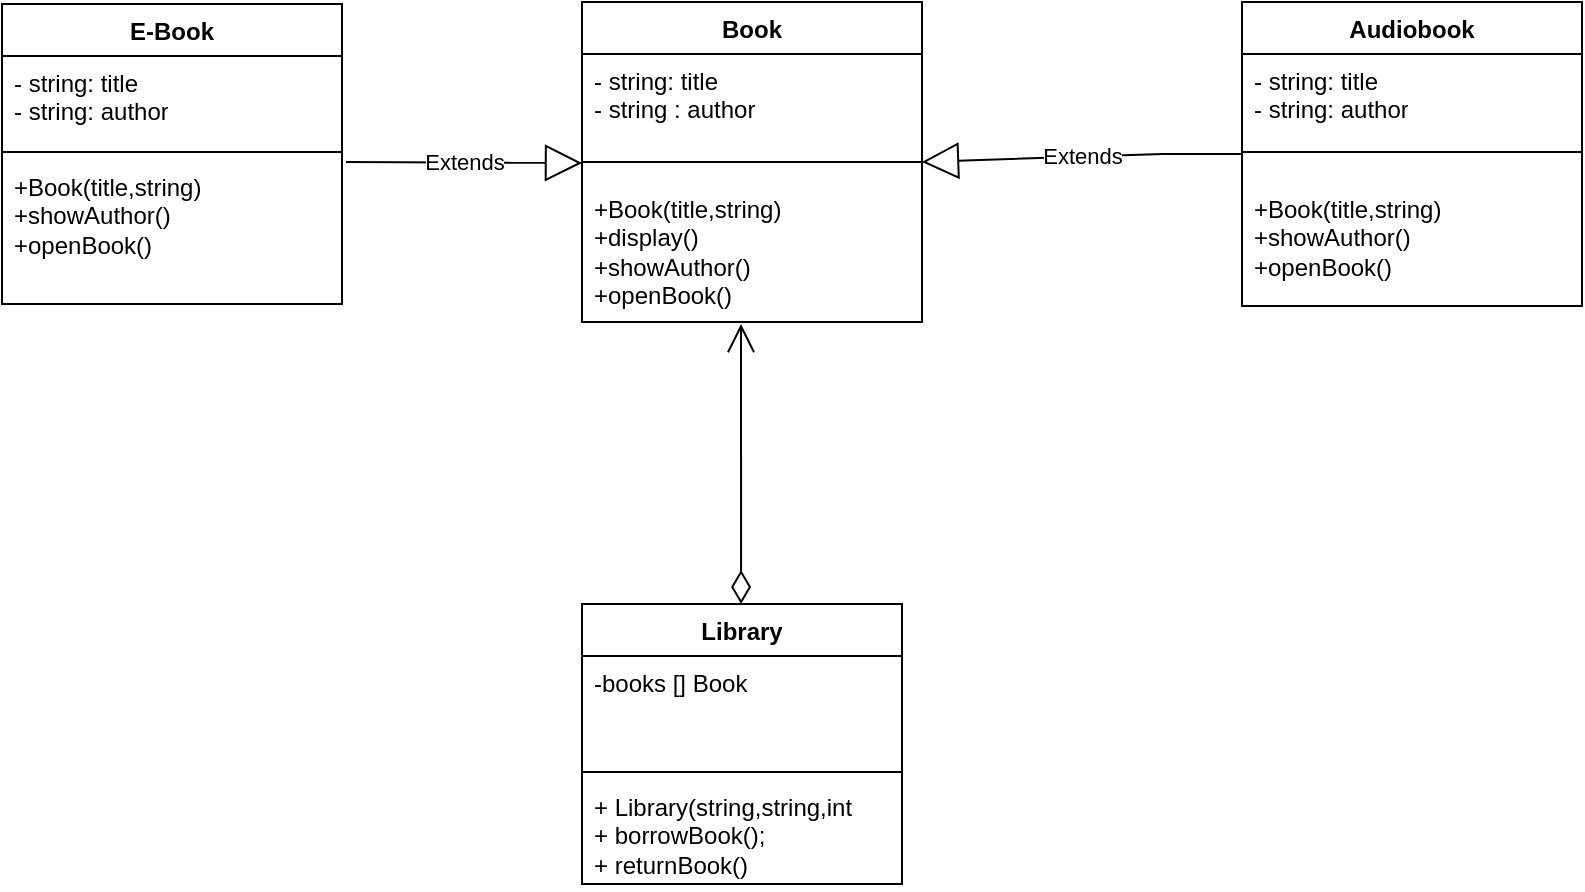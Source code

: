 <mxfile version="25.0.1">
  <diagram name="Strona-1" id="xuwnQsPe4J0_OlcqmmFR">
    <mxGraphModel dx="1434" dy="746" grid="1" gridSize="10" guides="1" tooltips="1" connect="1" arrows="1" fold="1" page="1" pageScale="1" pageWidth="827" pageHeight="1169" math="0" shadow="0">
      <root>
        <mxCell id="0" />
        <mxCell id="1" parent="0" />
        <mxCell id="by8P_SbaVHbA1wZob9lZ-1" value="Book" style="swimlane;fontStyle=1;align=center;verticalAlign=top;childLayout=stackLayout;horizontal=1;startSize=26;horizontalStack=0;resizeParent=1;resizeParentMax=0;resizeLast=0;collapsible=1;marginBottom=0;whiteSpace=wrap;html=1;" parent="1" vertex="1">
          <mxGeometry x="310" y="49" width="170" height="160" as="geometry" />
        </mxCell>
        <mxCell id="by8P_SbaVHbA1wZob9lZ-2" value="- string: title&lt;div&gt;- string : author&lt;/div&gt;" style="text;strokeColor=none;fillColor=none;align=left;verticalAlign=top;spacingLeft=4;spacingRight=4;overflow=hidden;rotatable=0;points=[[0,0.5],[1,0.5]];portConstraint=eastwest;whiteSpace=wrap;html=1;" parent="by8P_SbaVHbA1wZob9lZ-1" vertex="1">
          <mxGeometry y="26" width="170" height="44" as="geometry" />
        </mxCell>
        <mxCell id="by8P_SbaVHbA1wZob9lZ-3" value="" style="line;strokeWidth=1;fillColor=none;align=left;verticalAlign=middle;spacingTop=-1;spacingLeft=3;spacingRight=3;rotatable=0;labelPosition=right;points=[];portConstraint=eastwest;strokeColor=inherit;" parent="by8P_SbaVHbA1wZob9lZ-1" vertex="1">
          <mxGeometry y="70" width="170" height="20" as="geometry" />
        </mxCell>
        <mxCell id="by8P_SbaVHbA1wZob9lZ-4" value="+Book(title,string)&lt;div&gt;+display()&lt;br&gt;&lt;div&gt;+showAuthor()&lt;/div&gt;&lt;div&gt;+openBook()&lt;/div&gt;&lt;/div&gt;" style="text;strokeColor=none;fillColor=none;align=left;verticalAlign=top;spacingLeft=4;spacingRight=4;overflow=hidden;rotatable=0;points=[[0,0.5],[1,0.5]];portConstraint=eastwest;whiteSpace=wrap;html=1;" parent="by8P_SbaVHbA1wZob9lZ-1" vertex="1">
          <mxGeometry y="90" width="170" height="70" as="geometry" />
        </mxCell>
        <mxCell id="by8P_SbaVHbA1wZob9lZ-5" value="E-Book" style="swimlane;fontStyle=1;align=center;verticalAlign=top;childLayout=stackLayout;horizontal=1;startSize=26;horizontalStack=0;resizeParent=1;resizeParentMax=0;resizeLast=0;collapsible=1;marginBottom=0;whiteSpace=wrap;html=1;" parent="1" vertex="1">
          <mxGeometry x="20" y="50" width="170" height="150" as="geometry" />
        </mxCell>
        <mxCell id="by8P_SbaVHbA1wZob9lZ-6" value="- string: title&lt;div&gt;- string: author&lt;/div&gt;" style="text;strokeColor=none;fillColor=none;align=left;verticalAlign=top;spacingLeft=4;spacingRight=4;overflow=hidden;rotatable=0;points=[[0,0.5],[1,0.5]];portConstraint=eastwest;whiteSpace=wrap;html=1;" parent="by8P_SbaVHbA1wZob9lZ-5" vertex="1">
          <mxGeometry y="26" width="170" height="44" as="geometry" />
        </mxCell>
        <mxCell id="by8P_SbaVHbA1wZob9lZ-7" value="" style="line;strokeWidth=1;fillColor=none;align=left;verticalAlign=middle;spacingTop=-1;spacingLeft=3;spacingRight=3;rotatable=0;labelPosition=right;points=[];portConstraint=eastwest;strokeColor=inherit;" parent="by8P_SbaVHbA1wZob9lZ-5" vertex="1">
          <mxGeometry y="70" width="170" height="8" as="geometry" />
        </mxCell>
        <mxCell id="by8P_SbaVHbA1wZob9lZ-8" value="+Book(title,string)&lt;div&gt;+showAuthor()&lt;/div&gt;&lt;div&gt;+openBook()&lt;/div&gt;" style="text;strokeColor=none;fillColor=none;align=left;verticalAlign=top;spacingLeft=4;spacingRight=4;overflow=hidden;rotatable=0;points=[[0,0.5],[1,0.5]];portConstraint=eastwest;whiteSpace=wrap;html=1;" parent="by8P_SbaVHbA1wZob9lZ-5" vertex="1">
          <mxGeometry y="78" width="170" height="72" as="geometry" />
        </mxCell>
        <mxCell id="by8P_SbaVHbA1wZob9lZ-9" value="Audiobook" style="swimlane;fontStyle=1;align=center;verticalAlign=top;childLayout=stackLayout;horizontal=1;startSize=26;horizontalStack=0;resizeParent=1;resizeParentMax=0;resizeLast=0;collapsible=1;marginBottom=0;whiteSpace=wrap;html=1;" parent="1" vertex="1">
          <mxGeometry x="640" y="49" width="170" height="152" as="geometry" />
        </mxCell>
        <mxCell id="by8P_SbaVHbA1wZob9lZ-10" value="- string: title&lt;div&gt;- string: author&lt;/div&gt;" style="text;strokeColor=none;fillColor=none;align=left;verticalAlign=top;spacingLeft=4;spacingRight=4;overflow=hidden;rotatable=0;points=[[0,0.5],[1,0.5]];portConstraint=eastwest;whiteSpace=wrap;html=1;" parent="by8P_SbaVHbA1wZob9lZ-9" vertex="1">
          <mxGeometry y="26" width="170" height="34" as="geometry" />
        </mxCell>
        <mxCell id="by8P_SbaVHbA1wZob9lZ-11" value="" style="line;strokeWidth=1;fillColor=none;align=left;verticalAlign=middle;spacingTop=-1;spacingLeft=3;spacingRight=3;rotatable=0;labelPosition=right;points=[];portConstraint=eastwest;strokeColor=inherit;" parent="by8P_SbaVHbA1wZob9lZ-9" vertex="1">
          <mxGeometry y="60" width="170" height="30" as="geometry" />
        </mxCell>
        <mxCell id="by8P_SbaVHbA1wZob9lZ-12" value="+Book(title,string)&lt;div&gt;+showAuthor()&lt;/div&gt;&lt;div&gt;+openBook()&lt;/div&gt;" style="text;strokeColor=none;fillColor=none;align=left;verticalAlign=top;spacingLeft=4;spacingRight=4;overflow=hidden;rotatable=0;points=[[0,0.5],[1,0.5]];portConstraint=eastwest;whiteSpace=wrap;html=1;" parent="by8P_SbaVHbA1wZob9lZ-9" vertex="1">
          <mxGeometry y="90" width="170" height="62" as="geometry" />
        </mxCell>
        <mxCell id="by8P_SbaVHbA1wZob9lZ-13" value="Library" style="swimlane;fontStyle=1;align=center;verticalAlign=top;childLayout=stackLayout;horizontal=1;startSize=26;horizontalStack=0;resizeParent=1;resizeParentMax=0;resizeLast=0;collapsible=1;marginBottom=0;whiteSpace=wrap;html=1;" parent="1" vertex="1">
          <mxGeometry x="310" y="350" width="160" height="140" as="geometry" />
        </mxCell>
        <mxCell id="by8P_SbaVHbA1wZob9lZ-14" value="-books [] Book" style="text;strokeColor=none;fillColor=none;align=left;verticalAlign=top;spacingLeft=4;spacingRight=4;overflow=hidden;rotatable=0;points=[[0,0.5],[1,0.5]];portConstraint=eastwest;whiteSpace=wrap;html=1;" parent="by8P_SbaVHbA1wZob9lZ-13" vertex="1">
          <mxGeometry y="26" width="160" height="54" as="geometry" />
        </mxCell>
        <mxCell id="by8P_SbaVHbA1wZob9lZ-15" value="" style="line;strokeWidth=1;fillColor=none;align=left;verticalAlign=middle;spacingTop=-1;spacingLeft=3;spacingRight=3;rotatable=0;labelPosition=right;points=[];portConstraint=eastwest;strokeColor=inherit;" parent="by8P_SbaVHbA1wZob9lZ-13" vertex="1">
          <mxGeometry y="80" width="160" height="8" as="geometry" />
        </mxCell>
        <mxCell id="by8P_SbaVHbA1wZob9lZ-16" value="+ Library(string,string,int&lt;div&gt;+ borrowBook();&lt;/div&gt;&lt;div&gt;+ returnBook()&lt;/div&gt;" style="text;strokeColor=none;fillColor=none;align=left;verticalAlign=top;spacingLeft=4;spacingRight=4;overflow=hidden;rotatable=0;points=[[0,0.5],[1,0.5]];portConstraint=eastwest;whiteSpace=wrap;html=1;" parent="by8P_SbaVHbA1wZob9lZ-13" vertex="1">
          <mxGeometry y="88" width="160" height="52" as="geometry" />
        </mxCell>
        <mxCell id="zdzB7d6HNm0lW8P5vH9x-10" value="" style="endArrow=open;html=1;endSize=12;startArrow=diamondThin;startSize=14;startFill=0;edgeStyle=orthogonalEdgeStyle;align=left;verticalAlign=bottom;rounded=0;exitX=0.419;exitY=0;exitDx=0;exitDy=0;exitPerimeter=0;" edge="1" parent="1">
          <mxGeometry x="-1" y="3" relative="1" as="geometry">
            <mxPoint x="389.54" y="350" as="sourcePoint" />
            <mxPoint x="389.5" y="210" as="targetPoint" />
          </mxGeometry>
        </mxCell>
        <mxCell id="zdzB7d6HNm0lW8P5vH9x-11" value="Extends" style="endArrow=block;endSize=16;endFill=0;html=1;rounded=0;exitX=1.012;exitY=0.014;exitDx=0;exitDy=0;exitPerimeter=0;" edge="1" parent="1" source="by8P_SbaVHbA1wZob9lZ-8">
          <mxGeometry width="160" relative="1" as="geometry">
            <mxPoint x="200" y="130" as="sourcePoint" />
            <mxPoint x="310" y="129.5" as="targetPoint" />
          </mxGeometry>
        </mxCell>
        <mxCell id="zdzB7d6HNm0lW8P5vH9x-12" value="Extends" style="endArrow=block;endSize=16;endFill=0;html=1;rounded=0;entryX=1;entryY=0.5;entryDx=0;entryDy=0;" edge="1" parent="1" target="by8P_SbaVHbA1wZob9lZ-1">
          <mxGeometry width="160" relative="1" as="geometry">
            <mxPoint x="640" y="125" as="sourcePoint" />
            <mxPoint x="510" y="125" as="targetPoint" />
            <Array as="points">
              <mxPoint x="600" y="125" />
            </Array>
          </mxGeometry>
        </mxCell>
      </root>
    </mxGraphModel>
  </diagram>
</mxfile>
